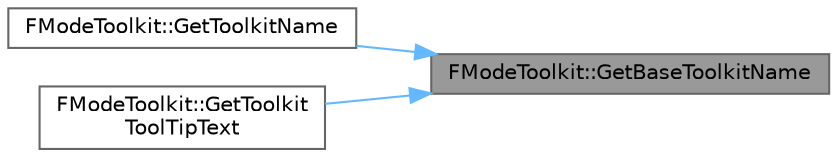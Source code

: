 digraph "FModeToolkit::GetBaseToolkitName"
{
 // INTERACTIVE_SVG=YES
 // LATEX_PDF_SIZE
  bgcolor="transparent";
  edge [fontname=Helvetica,fontsize=10,labelfontname=Helvetica,labelfontsize=10];
  node [fontname=Helvetica,fontsize=10,shape=box,height=0.2,width=0.4];
  rankdir="RL";
  Node1 [id="Node000001",label="FModeToolkit::GetBaseToolkitName",height=0.2,width=0.4,color="gray40", fillcolor="grey60", style="filled", fontcolor="black",tooltip=" "];
  Node1 -> Node2 [id="edge1_Node000001_Node000002",dir="back",color="steelblue1",style="solid",tooltip=" "];
  Node2 [id="Node000002",label="FModeToolkit::GetToolkitName",height=0.2,width=0.4,color="grey40", fillcolor="white", style="filled",URL="$d4/da3/classFModeToolkit.html#aeebb5258355ea788404c6c6540d1d9d0",tooltip=" "];
  Node1 -> Node3 [id="edge2_Node000001_Node000003",dir="back",color="steelblue1",style="solid",tooltip=" "];
  Node3 [id="Node000003",label="FModeToolkit::GetToolkit\lToolTipText",height=0.2,width=0.4,color="grey40", fillcolor="white", style="filled",URL="$d4/da3/classFModeToolkit.html#a9091eb1e019042d7ff73074b7a171622",tooltip=" "];
}
